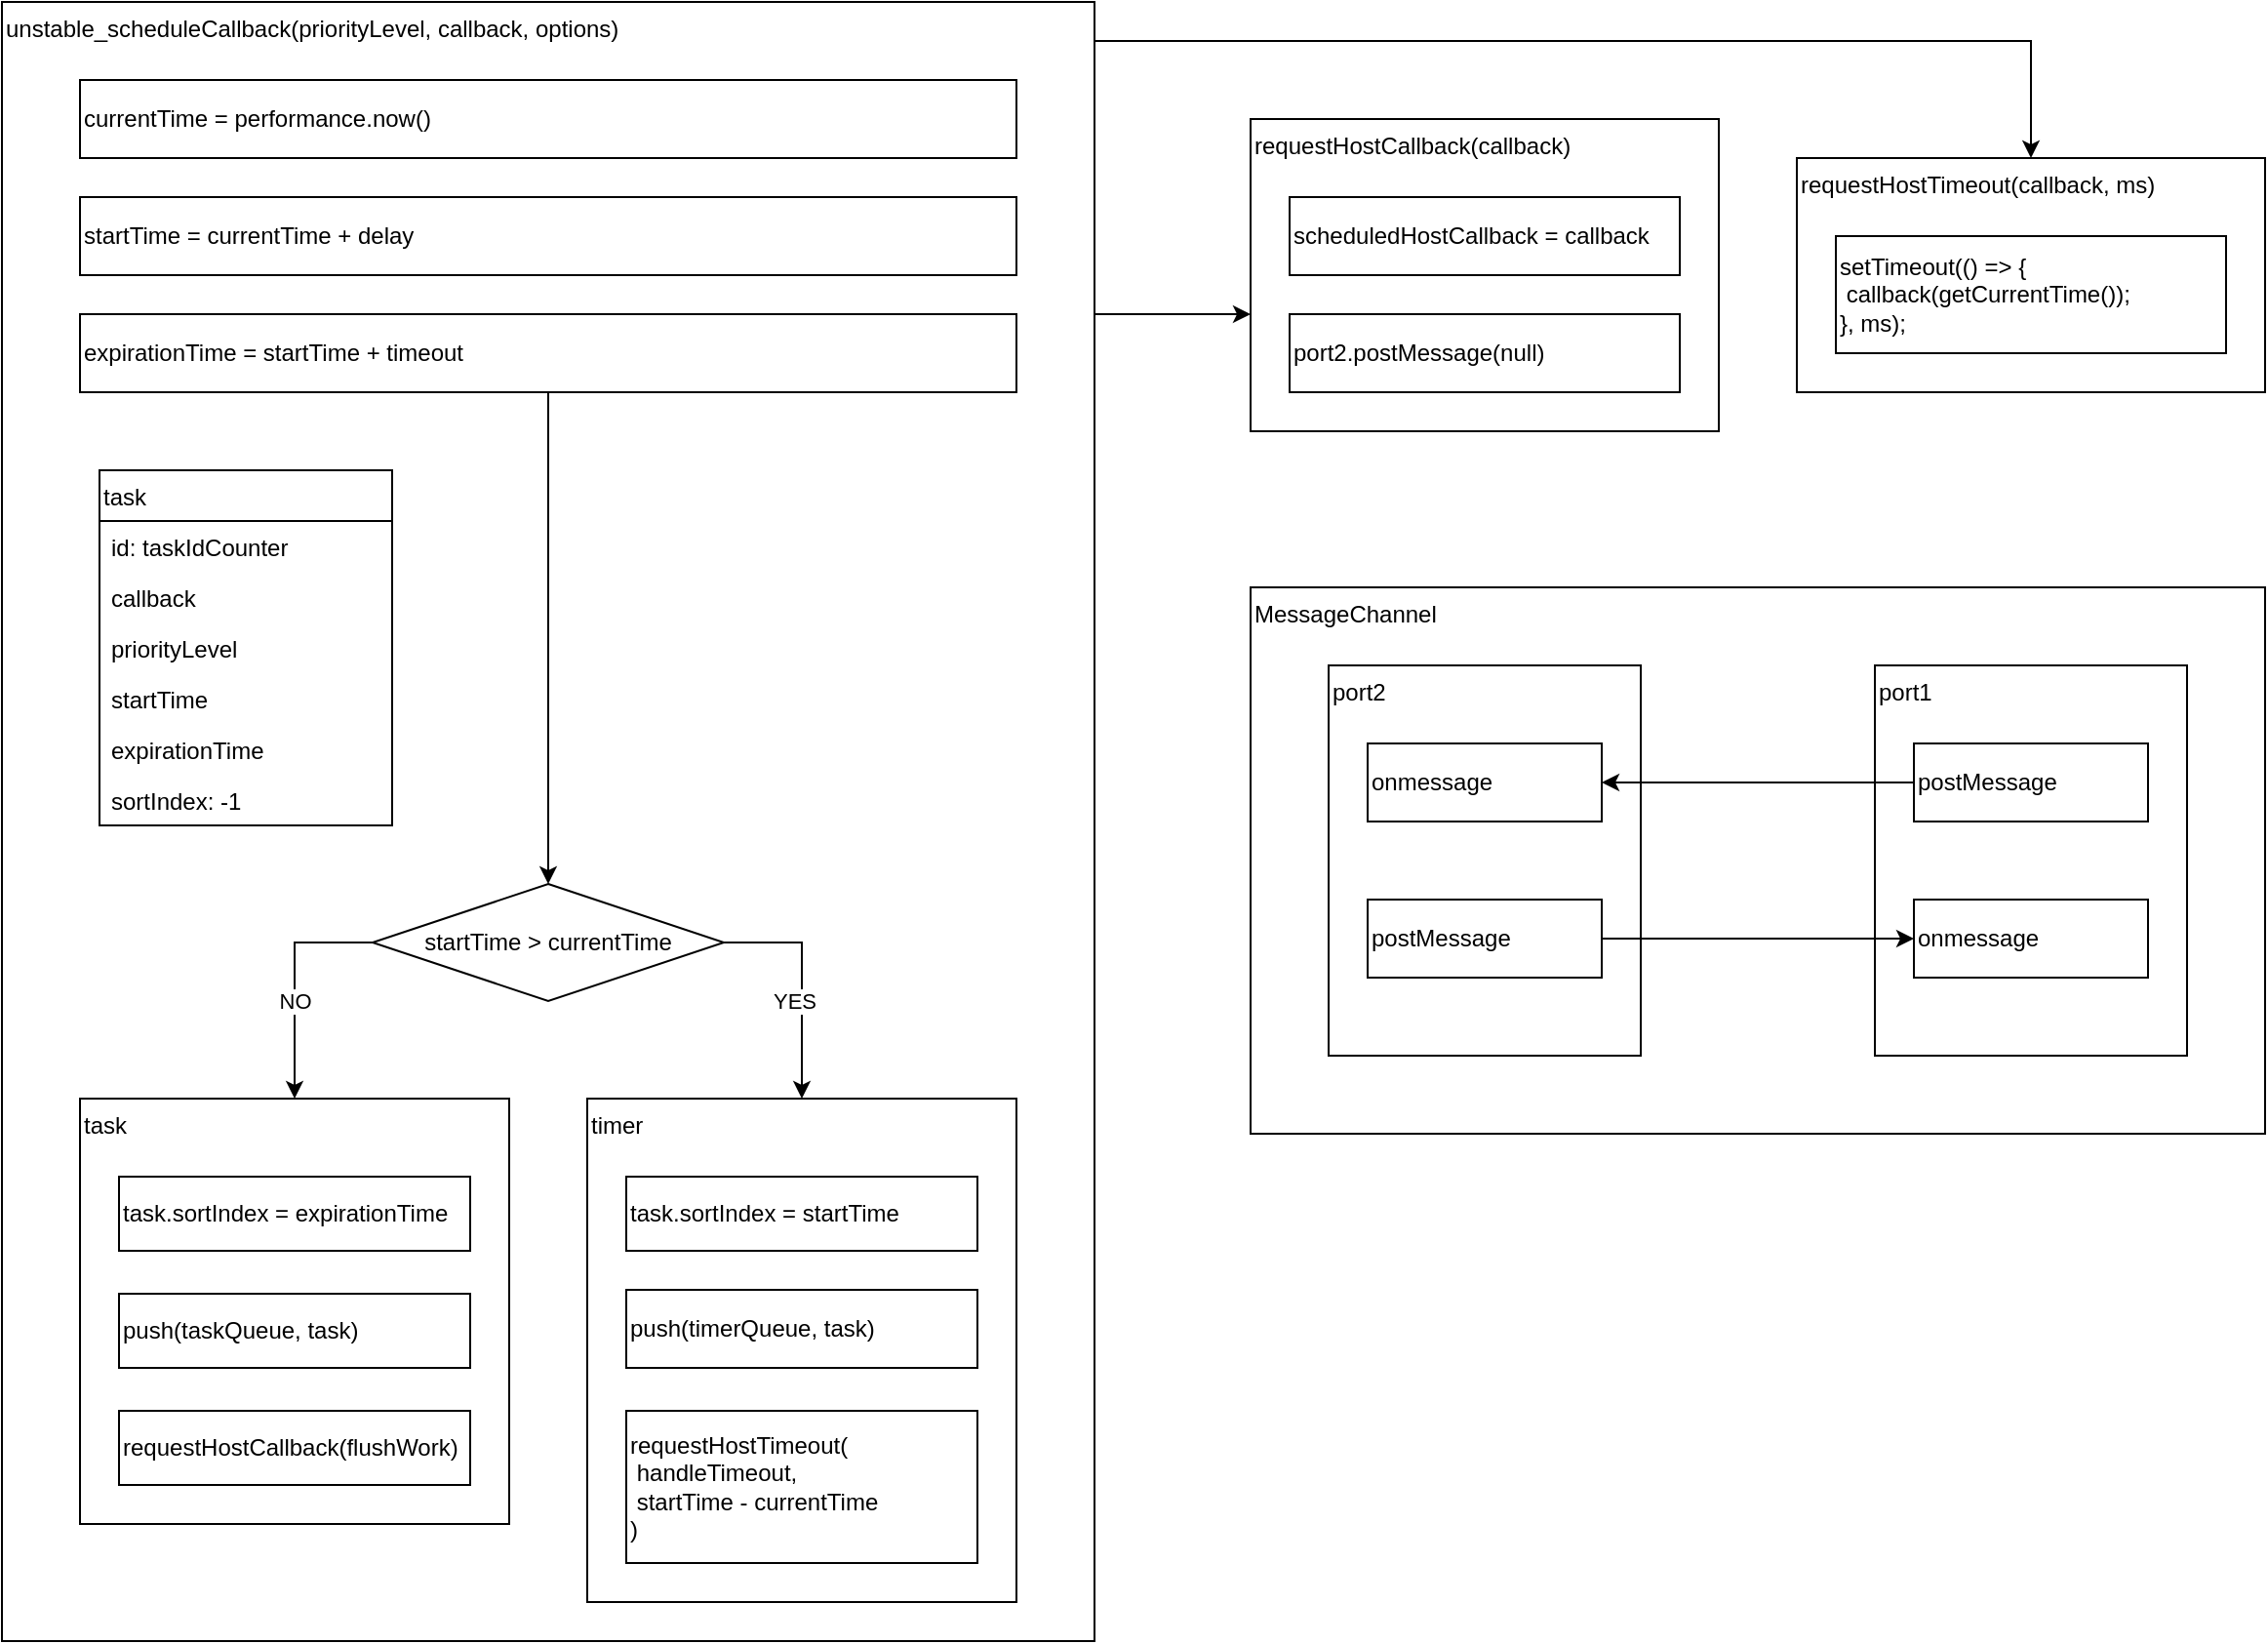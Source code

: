 <mxfile version="14.9.6" type="github">
  <diagram id="sdYTl0LgnBd3mYm8gjIQ" name="Page-1">
    <mxGraphModel dx="1822" dy="762" grid="1" gridSize="10" guides="1" tooltips="1" connect="1" arrows="1" fold="1" page="0" pageScale="1" pageWidth="850" pageHeight="1100" math="0" shadow="0">
      <root>
        <mxCell id="0" />
        <mxCell id="1" parent="0" />
        <mxCell id="0xATD7XNpNfVmDACj2di-79" style="edgeStyle=orthogonalEdgeStyle;rounded=0;orthogonalLoop=1;jettySize=auto;html=1;" edge="1" parent="1" source="0xATD7XNpNfVmDACj2di-1" target="0xATD7XNpNfVmDACj2di-74">
          <mxGeometry relative="1" as="geometry">
            <Array as="points">
              <mxPoint x="340" y="200" />
              <mxPoint x="340" y="200" />
            </Array>
          </mxGeometry>
        </mxCell>
        <mxCell id="0xATD7XNpNfVmDACj2di-80" style="edgeStyle=orthogonalEdgeStyle;rounded=0;orthogonalLoop=1;jettySize=auto;html=1;entryX=0.5;entryY=0;entryDx=0;entryDy=0;" edge="1" parent="1" source="0xATD7XNpNfVmDACj2di-1" target="0xATD7XNpNfVmDACj2di-76">
          <mxGeometry relative="1" as="geometry">
            <Array as="points">
              <mxPoint x="760" y="60" />
            </Array>
          </mxGeometry>
        </mxCell>
        <mxCell id="0xATD7XNpNfVmDACj2di-1" value="unstable_scheduleCallback(priorityLevel, callback, options)" style="rounded=0;whiteSpace=wrap;html=1;align=left;verticalAlign=top;" vertex="1" parent="1">
          <mxGeometry x="-280" y="40" width="560" height="840" as="geometry" />
        </mxCell>
        <mxCell id="0xATD7XNpNfVmDACj2di-3" value="currentTime = performance.now()" style="rounded=0;whiteSpace=wrap;html=1;verticalAlign=middle;align=left;" vertex="1" parent="1">
          <mxGeometry x="-240" y="80" width="480" height="40" as="geometry" />
        </mxCell>
        <mxCell id="0xATD7XNpNfVmDACj2di-4" value="startTime = currentTime + delay" style="rounded=0;whiteSpace=wrap;html=1;verticalAlign=middle;align=left;" vertex="1" parent="1">
          <mxGeometry x="-240" y="140" width="480" height="40" as="geometry" />
        </mxCell>
        <mxCell id="0xATD7XNpNfVmDACj2di-62" style="edgeStyle=orthogonalEdgeStyle;rounded=0;orthogonalLoop=1;jettySize=auto;html=1;" edge="1" parent="1" source="0xATD7XNpNfVmDACj2di-5" target="0xATD7XNpNfVmDACj2di-7">
          <mxGeometry relative="1" as="geometry" />
        </mxCell>
        <mxCell id="0xATD7XNpNfVmDACj2di-5" value="expirationTime = startTime + timeout" style="rounded=0;whiteSpace=wrap;html=1;verticalAlign=middle;align=left;" vertex="1" parent="1">
          <mxGeometry x="-240" y="200" width="480" height="40" as="geometry" />
        </mxCell>
        <mxCell id="0xATD7XNpNfVmDACj2di-10" style="edgeStyle=orthogonalEdgeStyle;rounded=0;orthogonalLoop=1;jettySize=auto;html=1;" edge="1" parent="1" source="0xATD7XNpNfVmDACj2di-7" target="0xATD7XNpNfVmDACj2di-9">
          <mxGeometry relative="1" as="geometry">
            <Array as="points">
              <mxPoint x="-130" y="522" />
            </Array>
          </mxGeometry>
        </mxCell>
        <mxCell id="0xATD7XNpNfVmDACj2di-29" value="NO" style="edgeLabel;html=1;align=center;verticalAlign=middle;resizable=0;points=[];" vertex="1" connectable="0" parent="0xATD7XNpNfVmDACj2di-10">
          <mxGeometry x="-0.033" relative="1" as="geometry">
            <mxPoint y="12" as="offset" />
          </mxGeometry>
        </mxCell>
        <mxCell id="0xATD7XNpNfVmDACj2di-25" style="edgeStyle=orthogonalEdgeStyle;rounded=0;orthogonalLoop=1;jettySize=auto;html=1;entryX=0.5;entryY=0;entryDx=0;entryDy=0;" edge="1" parent="1" source="0xATD7XNpNfVmDACj2di-7" target="0xATD7XNpNfVmDACj2di-21">
          <mxGeometry relative="1" as="geometry">
            <Array as="points">
              <mxPoint x="130" y="522" />
            </Array>
          </mxGeometry>
        </mxCell>
        <mxCell id="0xATD7XNpNfVmDACj2di-27" value="YES" style="edgeLabel;html=1;align=center;verticalAlign=middle;resizable=0;points=[];" vertex="1" connectable="0" parent="0xATD7XNpNfVmDACj2di-25">
          <mxGeometry x="0.1" y="-4" relative="1" as="geometry">
            <mxPoint y="4" as="offset" />
          </mxGeometry>
        </mxCell>
        <mxCell id="0xATD7XNpNfVmDACj2di-7" value="startTime &amp;gt; currentTime" style="rhombus;whiteSpace=wrap;html=1;align=center;verticalAlign=middle;" vertex="1" parent="1">
          <mxGeometry x="-90" y="492" width="180" height="60" as="geometry" />
        </mxCell>
        <mxCell id="0xATD7XNpNfVmDACj2di-9" value="task" style="rounded=0;whiteSpace=wrap;html=1;align=left;verticalAlign=top;" vertex="1" parent="1">
          <mxGeometry x="-240" y="602" width="220" height="218" as="geometry" />
        </mxCell>
        <mxCell id="0xATD7XNpNfVmDACj2di-16" value="task.sortIndex = expirationTime" style="rounded=0;whiteSpace=wrap;html=1;align=left;verticalAlign=middle;" vertex="1" parent="1">
          <mxGeometry x="-220" y="642" width="180" height="38" as="geometry" />
        </mxCell>
        <mxCell id="0xATD7XNpNfVmDACj2di-17" value="push(taskQueue, task)" style="rounded=0;whiteSpace=wrap;html=1;align=left;verticalAlign=middle;" vertex="1" parent="1">
          <mxGeometry x="-220" y="702" width="180" height="38" as="geometry" />
        </mxCell>
        <mxCell id="0xATD7XNpNfVmDACj2di-18" value="requestHostCallback(flushWork)" style="rounded=0;whiteSpace=wrap;html=1;align=left;verticalAlign=middle;" vertex="1" parent="1">
          <mxGeometry x="-220" y="762" width="180" height="38" as="geometry" />
        </mxCell>
        <mxCell id="0xATD7XNpNfVmDACj2di-21" value="timer" style="rounded=0;whiteSpace=wrap;html=1;align=left;verticalAlign=top;" vertex="1" parent="1">
          <mxGeometry x="20" y="602" width="220" height="258" as="geometry" />
        </mxCell>
        <mxCell id="0xATD7XNpNfVmDACj2di-22" value="task.sortIndex = startTime" style="rounded=0;whiteSpace=wrap;html=1;align=left;verticalAlign=middle;" vertex="1" parent="1">
          <mxGeometry x="40" y="642" width="180" height="38" as="geometry" />
        </mxCell>
        <mxCell id="0xATD7XNpNfVmDACj2di-23" value="push(timerQueue, task)" style="rounded=0;whiteSpace=wrap;html=1;align=left;verticalAlign=middle;" vertex="1" parent="1">
          <mxGeometry x="40" y="700" width="180" height="40" as="geometry" />
        </mxCell>
        <mxCell id="0xATD7XNpNfVmDACj2di-24" value="requestHostTimeout(&lt;br&gt;&lt;span style=&quot;white-space: pre&quot;&gt;	&lt;/span&gt;handleTimeout,&lt;br&gt;&lt;span style=&quot;white-space: pre&quot;&gt;	&lt;/span&gt;startTime - currentTime&lt;br&gt;)" style="rounded=0;whiteSpace=wrap;html=1;align=left;verticalAlign=middle;" vertex="1" parent="1">
          <mxGeometry x="40" y="762" width="180" height="78" as="geometry" />
        </mxCell>
        <mxCell id="0xATD7XNpNfVmDACj2di-32" value="task" style="swimlane;fontStyle=0;childLayout=stackLayout;horizontal=1;startSize=26;horizontalStack=0;resizeParent=1;resizeParentMax=0;resizeLast=0;collapsible=1;marginBottom=0;align=left;verticalAlign=top;swimlaneFillColor=none;" vertex="1" parent="1">
          <mxGeometry x="-230" y="280" width="150" height="182" as="geometry">
            <mxRectangle x="100" y="208" width="50" height="26" as="alternateBounds" />
          </mxGeometry>
        </mxCell>
        <mxCell id="0xATD7XNpNfVmDACj2di-33" value="id: taskIdCounter" style="text;strokeColor=none;fillColor=none;align=left;verticalAlign=top;spacingLeft=4;spacingRight=4;overflow=hidden;rotatable=0;points=[[0,0.5],[1,0.5]];portConstraint=eastwest;" vertex="1" parent="0xATD7XNpNfVmDACj2di-32">
          <mxGeometry y="26" width="150" height="26" as="geometry" />
        </mxCell>
        <mxCell id="0xATD7XNpNfVmDACj2di-34" value="callback" style="text;strokeColor=none;fillColor=none;align=left;verticalAlign=top;spacingLeft=4;spacingRight=4;overflow=hidden;rotatable=0;points=[[0,0.5],[1,0.5]];portConstraint=eastwest;" vertex="1" parent="0xATD7XNpNfVmDACj2di-32">
          <mxGeometry y="52" width="150" height="26" as="geometry" />
        </mxCell>
        <mxCell id="0xATD7XNpNfVmDACj2di-35" value="priorityLevel" style="text;strokeColor=none;fillColor=none;align=left;verticalAlign=top;spacingLeft=4;spacingRight=4;overflow=hidden;rotatable=0;points=[[0,0.5],[1,0.5]];portConstraint=eastwest;" vertex="1" parent="0xATD7XNpNfVmDACj2di-32">
          <mxGeometry y="78" width="150" height="26" as="geometry" />
        </mxCell>
        <mxCell id="0xATD7XNpNfVmDACj2di-59" value="startTime" style="text;strokeColor=none;fillColor=none;align=left;verticalAlign=top;spacingLeft=4;spacingRight=4;overflow=hidden;rotatable=0;points=[[0,0.5],[1,0.5]];portConstraint=eastwest;" vertex="1" parent="0xATD7XNpNfVmDACj2di-32">
          <mxGeometry y="104" width="150" height="26" as="geometry" />
        </mxCell>
        <mxCell id="0xATD7XNpNfVmDACj2di-60" value="expirationTime" style="text;strokeColor=none;fillColor=none;align=left;verticalAlign=top;spacingLeft=4;spacingRight=4;overflow=hidden;rotatable=0;points=[[0,0.5],[1,0.5]];portConstraint=eastwest;" vertex="1" parent="0xATD7XNpNfVmDACj2di-32">
          <mxGeometry y="130" width="150" height="26" as="geometry" />
        </mxCell>
        <mxCell id="0xATD7XNpNfVmDACj2di-61" value="sortIndex: -1" style="text;strokeColor=none;fillColor=none;align=left;verticalAlign=top;spacingLeft=4;spacingRight=4;overflow=hidden;rotatable=0;points=[[0,0.5],[1,0.5]];portConstraint=eastwest;" vertex="1" parent="0xATD7XNpNfVmDACj2di-32">
          <mxGeometry y="156" width="150" height="26" as="geometry" />
        </mxCell>
        <mxCell id="0xATD7XNpNfVmDACj2di-63" value="MessageChannel" style="rounded=0;whiteSpace=wrap;html=1;shadow=0;glass=0;sketch=0;gradientColor=none;align=left;verticalAlign=top;" vertex="1" parent="1">
          <mxGeometry x="360" y="340" width="520" height="280" as="geometry" />
        </mxCell>
        <mxCell id="0xATD7XNpNfVmDACj2di-64" value="port2" style="rounded=0;whiteSpace=wrap;html=1;shadow=0;glass=0;sketch=0;gradientColor=none;align=left;verticalAlign=top;" vertex="1" parent="1">
          <mxGeometry x="400" y="380" width="160" height="200" as="geometry" />
        </mxCell>
        <mxCell id="0xATD7XNpNfVmDACj2di-65" value="onmessage" style="rounded=0;whiteSpace=wrap;html=1;shadow=0;glass=0;sketch=0;gradientColor=none;align=left;verticalAlign=middle;" vertex="1" parent="1">
          <mxGeometry x="420" y="420" width="120" height="40" as="geometry" />
        </mxCell>
        <mxCell id="0xATD7XNpNfVmDACj2di-68" value="postMessage" style="rounded=0;whiteSpace=wrap;html=1;shadow=0;glass=0;sketch=0;gradientColor=none;align=left;verticalAlign=middle;" vertex="1" parent="1">
          <mxGeometry x="420" y="500" width="120" height="40" as="geometry" />
        </mxCell>
        <mxCell id="0xATD7XNpNfVmDACj2di-69" value="port1" style="rounded=0;whiteSpace=wrap;html=1;shadow=0;glass=0;sketch=0;gradientColor=none;align=left;verticalAlign=top;" vertex="1" parent="1">
          <mxGeometry x="680" y="380" width="160" height="200" as="geometry" />
        </mxCell>
        <mxCell id="0xATD7XNpNfVmDACj2di-70" value="onmessage" style="rounded=0;whiteSpace=wrap;html=1;shadow=0;glass=0;sketch=0;gradientColor=none;align=left;verticalAlign=middle;" vertex="1" parent="1">
          <mxGeometry x="700" y="500" width="120" height="40" as="geometry" />
        </mxCell>
        <mxCell id="0xATD7XNpNfVmDACj2di-72" style="edgeStyle=orthogonalEdgeStyle;rounded=0;orthogonalLoop=1;jettySize=auto;html=1;entryX=1;entryY=0.5;entryDx=0;entryDy=0;" edge="1" parent="1" source="0xATD7XNpNfVmDACj2di-71" target="0xATD7XNpNfVmDACj2di-65">
          <mxGeometry relative="1" as="geometry" />
        </mxCell>
        <mxCell id="0xATD7XNpNfVmDACj2di-71" value="postMessage" style="rounded=0;whiteSpace=wrap;html=1;shadow=0;glass=0;sketch=0;gradientColor=none;align=left;verticalAlign=middle;" vertex="1" parent="1">
          <mxGeometry x="700" y="420" width="120" height="40" as="geometry" />
        </mxCell>
        <mxCell id="0xATD7XNpNfVmDACj2di-73" style="edgeStyle=orthogonalEdgeStyle;rounded=0;orthogonalLoop=1;jettySize=auto;html=1;" edge="1" parent="1" source="0xATD7XNpNfVmDACj2di-68" target="0xATD7XNpNfVmDACj2di-70">
          <mxGeometry relative="1" as="geometry" />
        </mxCell>
        <mxCell id="0xATD7XNpNfVmDACj2di-74" value="requestHostCallback(callback)" style="rounded=0;whiteSpace=wrap;html=1;shadow=0;glass=0;sketch=0;gradientColor=none;align=left;verticalAlign=top;" vertex="1" parent="1">
          <mxGeometry x="360" y="100" width="240" height="160" as="geometry" />
        </mxCell>
        <mxCell id="0xATD7XNpNfVmDACj2di-75" value="port2.postMessage(null)" style="rounded=0;whiteSpace=wrap;html=1;shadow=0;glass=0;sketch=0;gradientColor=none;align=left;verticalAlign=middle;" vertex="1" parent="1">
          <mxGeometry x="380" y="200" width="200" height="40" as="geometry" />
        </mxCell>
        <mxCell id="0xATD7XNpNfVmDACj2di-76" value="requestHostTimeout(callback, ms)" style="rounded=0;whiteSpace=wrap;html=1;shadow=0;glass=0;sketch=0;gradientColor=none;align=left;verticalAlign=top;" vertex="1" parent="1">
          <mxGeometry x="640" y="120" width="240" height="120" as="geometry" />
        </mxCell>
        <mxCell id="0xATD7XNpNfVmDACj2di-77" value="setTimeout(() =&amp;gt; {&lt;br&gt;&lt;span style=&quot;white-space: pre&quot;&gt;	&lt;/span&gt;callback(getCurrentTime());&lt;br&gt;}, ms);" style="rounded=0;whiteSpace=wrap;html=1;shadow=0;glass=0;sketch=0;gradientColor=none;align=left;verticalAlign=middle;" vertex="1" parent="1">
          <mxGeometry x="660" y="160" width="200" height="60" as="geometry" />
        </mxCell>
        <mxCell id="0xATD7XNpNfVmDACj2di-78" value="scheduledHostCallback = callback" style="rounded=0;whiteSpace=wrap;html=1;shadow=0;glass=0;sketch=0;gradientColor=none;align=left;verticalAlign=middle;" vertex="1" parent="1">
          <mxGeometry x="380" y="140" width="200" height="40" as="geometry" />
        </mxCell>
      </root>
    </mxGraphModel>
  </diagram>
</mxfile>
